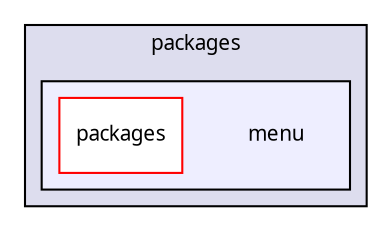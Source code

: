 digraph "packages/menu/" {
  compound=true
  node [ fontsize="10", fontname="FreeSans.ttf"];
  edge [ labelfontsize="10", labelfontname="FreeSans.ttf"];
  subgraph clusterdir_93501a11e921083efbd154e0cdff5f10 {
    graph [ bgcolor="#ddddee", pencolor="black", label="packages" fontname="FreeSans.ttf", fontsize="10", URL="dir_93501a11e921083efbd154e0cdff5f10.html"]
  subgraph clusterdir_87711905662b8a72ff742dfd2b6f7d00 {
    graph [ bgcolor="#eeeeff", pencolor="black", label="" URL="dir_87711905662b8a72ff742dfd2b6f7d00.html"];
    dir_87711905662b8a72ff742dfd2b6f7d00 [shape=plaintext label="menu"];
    dir_da6343c1e136b7d2ff4343f1820af44c [shape=box label="packages" color="red" fillcolor="white" style="filled" URL="dir_da6343c1e136b7d2ff4343f1820af44c.html"];
  }
  }
}
